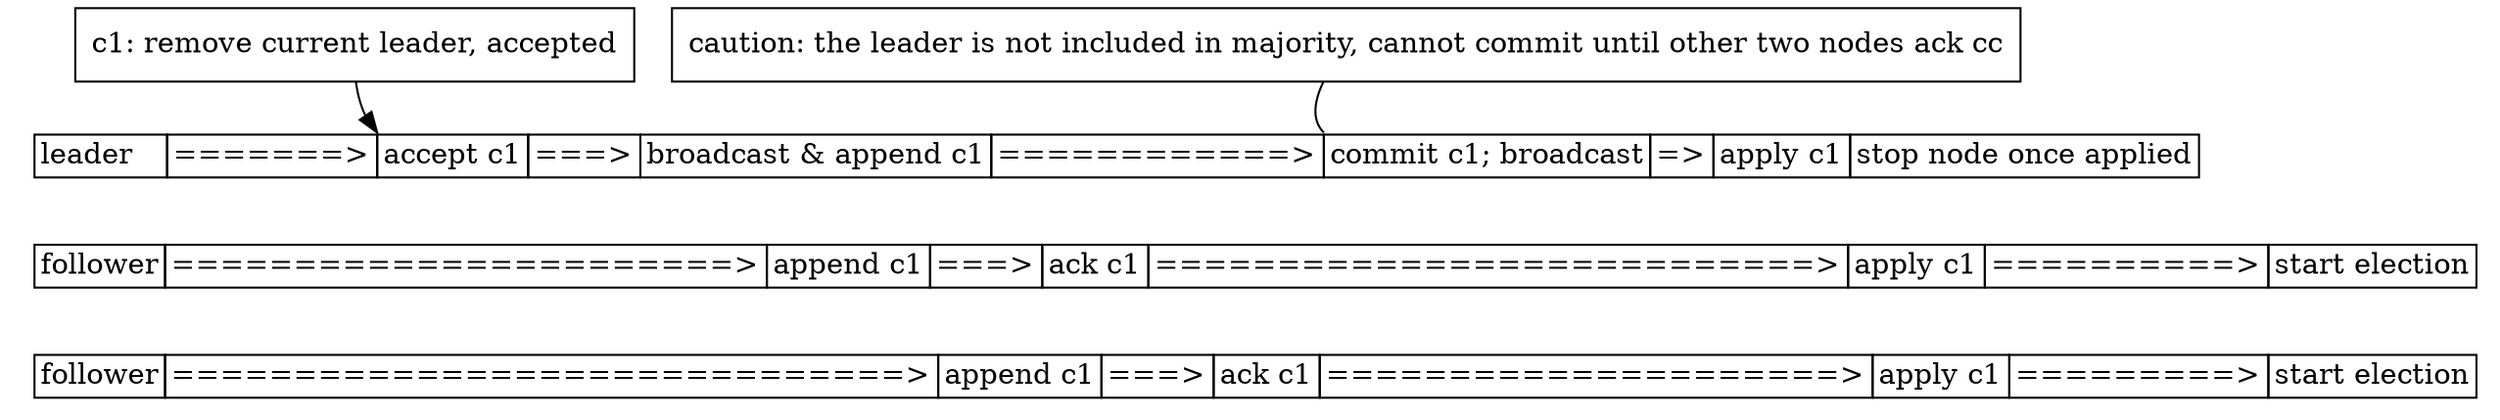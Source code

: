 digraph routines {
  ranksep=0.25
  node [shape=plaintext]
  leader [label=<
  <TABLE BORDER="0" CELLSPACING="0">
    <TR>
      <TD BORDER="1" port="name">leader   </TD>
      <TD BORDER="1">=======&gt;</TD>
      <TD BORDER="1" port="leaderAccpet">accept c1</TD>
      <TD BORDER="1">===&gt;</TD>
      <TD BORDER="1">broadcast &amp; append c1</TD>
      <TD BORDER="1" port="leaderReject">============&gt;</TD>
      <TD BORDER="1" port="caution">commit c1; broadcast</TD>
      <TD BORDER="1">=&gt;</TD>
      <TD BORDER="1" port="leaderApply">apply c1</TD>
      <TD BORDER="1">stop node once applied</TD>
    </TR>
  </TABLE>>]

  follower1 [label=<
  <TABLE BORDER="0" CELLSPACING="0">
    <TR>
      <TD port="name" BORDER="1">follower</TD>
      <TD BORDER="1">=======================&gt;</TD>
      <TD BORDER="1">append c1</TD>
      <TD BORDER="1">===&gt;</TD>
      <TD BORDER="1">ack c1</TD>
      <TD BORDER="1">===========================&gt;</TD>
      <TD BORDER="1">apply c1</TD>
      <TD BORDER="1">==========&gt;</TD>
      <TD BORDER="1">start election</TD>
    </TR>
  </TABLE>>]

  follower2 [label=<
  <TABLE BORDER="0" CELLSPACING="0">
    <TR>
      <TD port="name" BORDER="1">follower</TD>
      <TD BORDER="1">==============================&gt;</TD>
      <TD BORDER="1">append c1</TD>
      <TD BORDER="1">===&gt;</TD>
      <TD BORDER="1">ack c1</TD>
      <TD BORDER="1">=====================&gt;</TD>
      <TD BORDER="1">apply c1</TD>
      <TD BORDER="1">=========&gt;</TD>
      <TD BORDER="1">start election</TD>
    </TR>
  </TABLE>>]

  ccrequest [shape=box label="c1: remove current leader, accepted"]
  caution [shape=box label="caution: the leader is not included in majority, cannot commit until other two nodes ack cc"]
  {rank = same; leader}
  {rank = same; follower1}
  {rank = same; follower2}

  leader:name:sw -> follower1:name:sw -> follower2:name:sw [style=invis]
  ccrequest -> leader:leaderAccpet:nw
  caution -> leader:caution:nw [arrowhead=none]
}